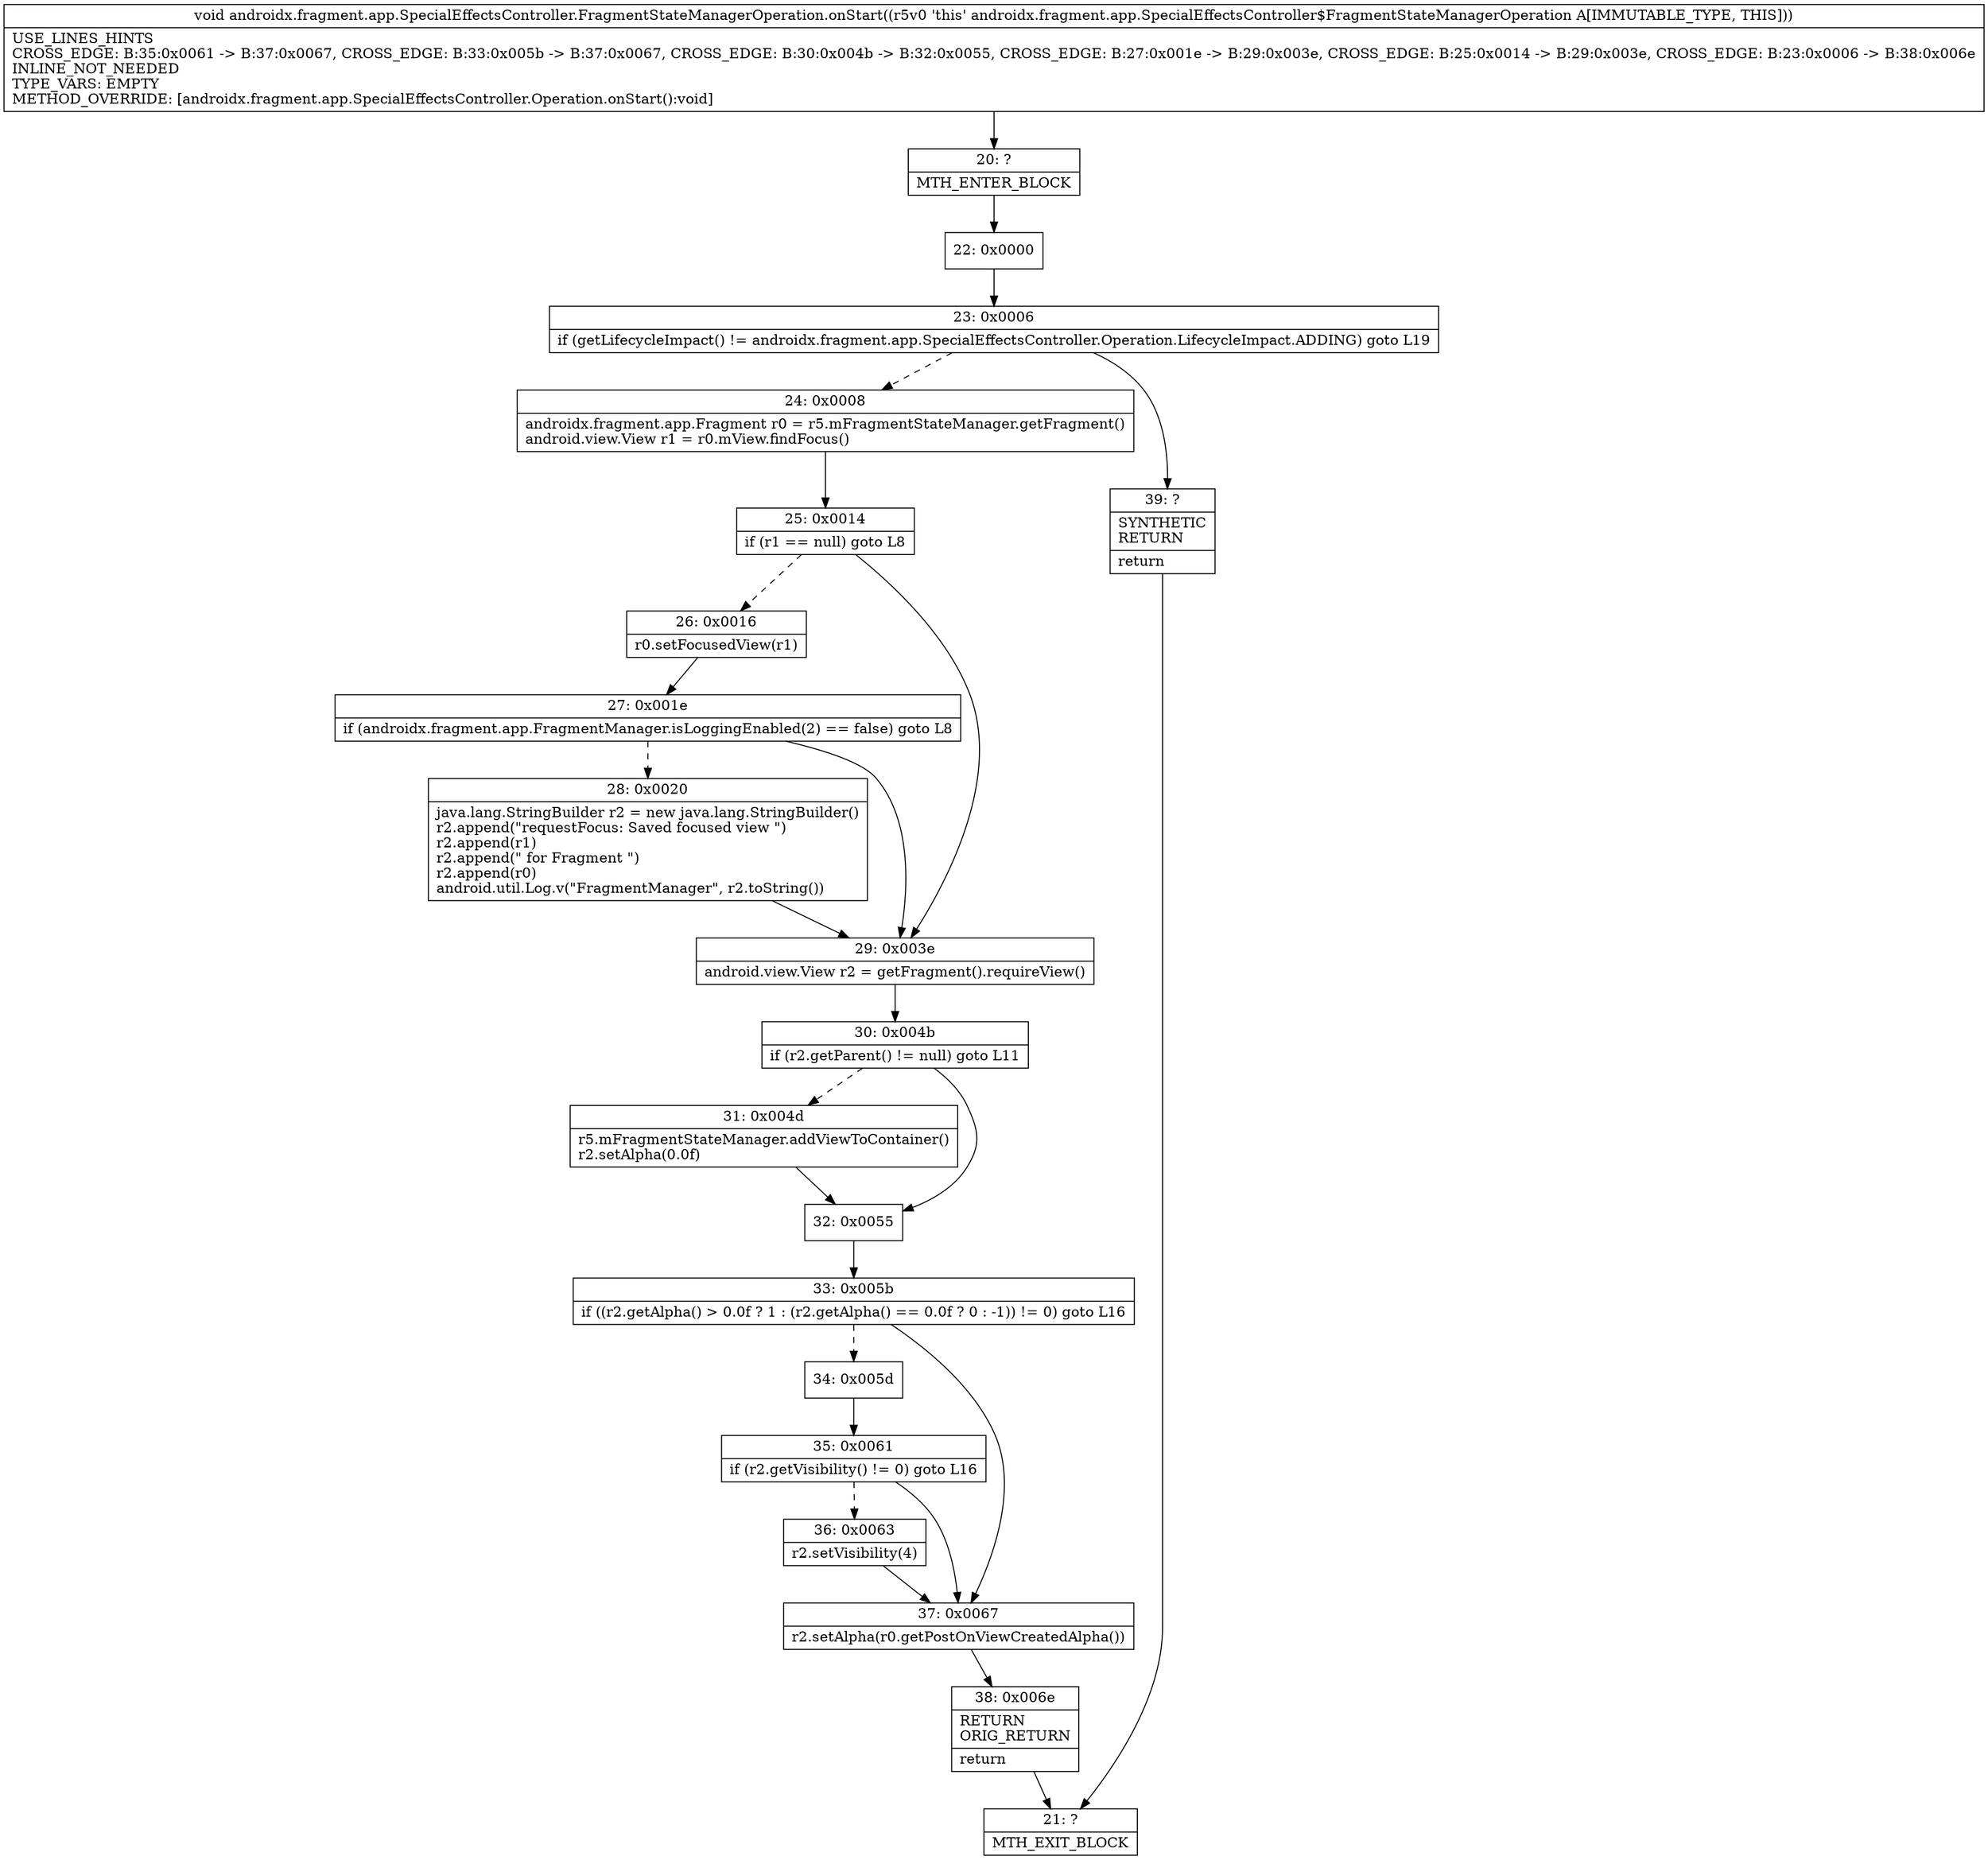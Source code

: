 digraph "CFG forandroidx.fragment.app.SpecialEffectsController.FragmentStateManagerOperation.onStart()V" {
Node_20 [shape=record,label="{20\:\ ?|MTH_ENTER_BLOCK\l}"];
Node_22 [shape=record,label="{22\:\ 0x0000}"];
Node_23 [shape=record,label="{23\:\ 0x0006|if (getLifecycleImpact() != androidx.fragment.app.SpecialEffectsController.Operation.LifecycleImpact.ADDING) goto L19\l}"];
Node_24 [shape=record,label="{24\:\ 0x0008|androidx.fragment.app.Fragment r0 = r5.mFragmentStateManager.getFragment()\landroid.view.View r1 = r0.mView.findFocus()\l}"];
Node_25 [shape=record,label="{25\:\ 0x0014|if (r1 == null) goto L8\l}"];
Node_26 [shape=record,label="{26\:\ 0x0016|r0.setFocusedView(r1)\l}"];
Node_27 [shape=record,label="{27\:\ 0x001e|if (androidx.fragment.app.FragmentManager.isLoggingEnabled(2) == false) goto L8\l}"];
Node_28 [shape=record,label="{28\:\ 0x0020|java.lang.StringBuilder r2 = new java.lang.StringBuilder()\lr2.append(\"requestFocus: Saved focused view \")\lr2.append(r1)\lr2.append(\" for Fragment \")\lr2.append(r0)\landroid.util.Log.v(\"FragmentManager\", r2.toString())\l}"];
Node_29 [shape=record,label="{29\:\ 0x003e|android.view.View r2 = getFragment().requireView()\l}"];
Node_30 [shape=record,label="{30\:\ 0x004b|if (r2.getParent() != null) goto L11\l}"];
Node_31 [shape=record,label="{31\:\ 0x004d|r5.mFragmentStateManager.addViewToContainer()\lr2.setAlpha(0.0f)\l}"];
Node_32 [shape=record,label="{32\:\ 0x0055}"];
Node_33 [shape=record,label="{33\:\ 0x005b|if ((r2.getAlpha() \> 0.0f ? 1 : (r2.getAlpha() == 0.0f ? 0 : \-1)) != 0) goto L16\l}"];
Node_34 [shape=record,label="{34\:\ 0x005d}"];
Node_35 [shape=record,label="{35\:\ 0x0061|if (r2.getVisibility() != 0) goto L16\l}"];
Node_36 [shape=record,label="{36\:\ 0x0063|r2.setVisibility(4)\l}"];
Node_37 [shape=record,label="{37\:\ 0x0067|r2.setAlpha(r0.getPostOnViewCreatedAlpha())\l}"];
Node_38 [shape=record,label="{38\:\ 0x006e|RETURN\lORIG_RETURN\l|return\l}"];
Node_21 [shape=record,label="{21\:\ ?|MTH_EXIT_BLOCK\l}"];
Node_39 [shape=record,label="{39\:\ ?|SYNTHETIC\lRETURN\l|return\l}"];
MethodNode[shape=record,label="{void androidx.fragment.app.SpecialEffectsController.FragmentStateManagerOperation.onStart((r5v0 'this' androidx.fragment.app.SpecialEffectsController$FragmentStateManagerOperation A[IMMUTABLE_TYPE, THIS]))  | USE_LINES_HINTS\lCROSS_EDGE: B:35:0x0061 \-\> B:37:0x0067, CROSS_EDGE: B:33:0x005b \-\> B:37:0x0067, CROSS_EDGE: B:30:0x004b \-\> B:32:0x0055, CROSS_EDGE: B:27:0x001e \-\> B:29:0x003e, CROSS_EDGE: B:25:0x0014 \-\> B:29:0x003e, CROSS_EDGE: B:23:0x0006 \-\> B:38:0x006e\lINLINE_NOT_NEEDED\lTYPE_VARS: EMPTY\lMETHOD_OVERRIDE: [androidx.fragment.app.SpecialEffectsController.Operation.onStart():void]\l}"];
MethodNode -> Node_20;Node_20 -> Node_22;
Node_22 -> Node_23;
Node_23 -> Node_24[style=dashed];
Node_23 -> Node_39;
Node_24 -> Node_25;
Node_25 -> Node_26[style=dashed];
Node_25 -> Node_29;
Node_26 -> Node_27;
Node_27 -> Node_28[style=dashed];
Node_27 -> Node_29;
Node_28 -> Node_29;
Node_29 -> Node_30;
Node_30 -> Node_31[style=dashed];
Node_30 -> Node_32;
Node_31 -> Node_32;
Node_32 -> Node_33;
Node_33 -> Node_34[style=dashed];
Node_33 -> Node_37;
Node_34 -> Node_35;
Node_35 -> Node_36[style=dashed];
Node_35 -> Node_37;
Node_36 -> Node_37;
Node_37 -> Node_38;
Node_38 -> Node_21;
Node_39 -> Node_21;
}

